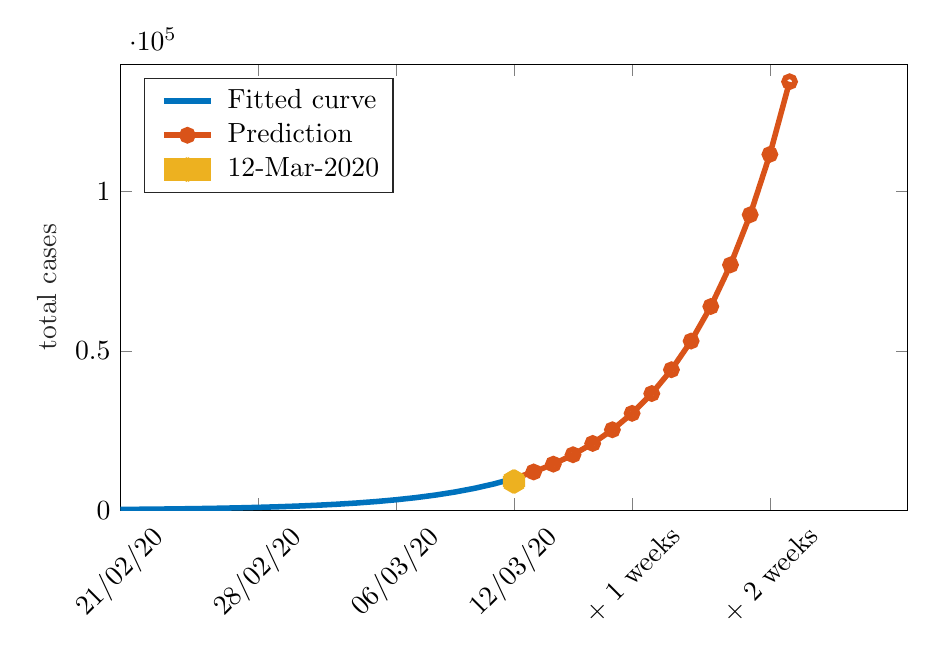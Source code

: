 % This file was created by matlab2tikz.
%
\definecolor{mycolor1}{rgb}{0.0,0.447,0.741}%
\definecolor{mycolor2}{rgb}{0.85,0.325,0.098}%
\definecolor{mycolor3}{rgb}{0.929,0.694,0.125}%
%
\begin{tikzpicture}

\begin{axis}[%
width=10cm,
height=5.665cm,
at={(0cm,0cm)},
scale only axis,
xmin=0,
xmax=40,
xtick={0,7,14,20,26,33},
xticklabels={{21/02/20},{28/02/20},{06/03/20},{12/03/20},{+ 1 weeks},{+ 2 weeks}},
xticklabel style={rotate=45},
ymin=0,
ymax=140000,
ylabel style={font=\color{white!15!black}},
ylabel={total cases},
axis background/.style={fill=white},
legend style={at={(0.03,0.97)}, anchor=north west, legend cell align=left, align=left, draw=white!15!black}
]
\addplot [color=mycolor1, line width=2.0pt]
  table[row sep=crcr]{%
0	241.998\\
1	291.436\\
2	350.974\\
3	422.674\\
4	509.022\\
5	613.01\\
6	738.241\\
7	889.057\\
8	1070.682\\
9	1289.411\\
10	1552.825\\
11	1870.051\\
12	2252.083\\
13	2712.161\\
14	3266.228\\
15	3933.485\\
16	4737.056\\
17	5704.788\\
18	6870.218\\
19	8273.733\\
20	9963.972\\
};
\addlegendentry{Fitted curve}

\addplot [color=mycolor2, line width=2.0pt, mark=o, mark options={solid, mycolor2}]
  table[row sep=crcr]{%
20	9964\\
21	12000\\
22	14451\\
23	17403\\
24	20958\\
25	25240\\
26	30396\\
27	36606\\
28	44084\\
29	53090\\
30	63936\\
31	76997\\
32	92727\\
33	111670\\
34	134483\\
};
\addlegendentry{Prediction}

\addplot [color=mycolor3, line width=8.0pt, draw=none, mark=asterisk, mark options={solid, mycolor3}]
  table[row sep=crcr]{%
20	8998\\
};
\addlegendentry{12-Mar-2020}

\end{axis}
\end{tikzpicture}%